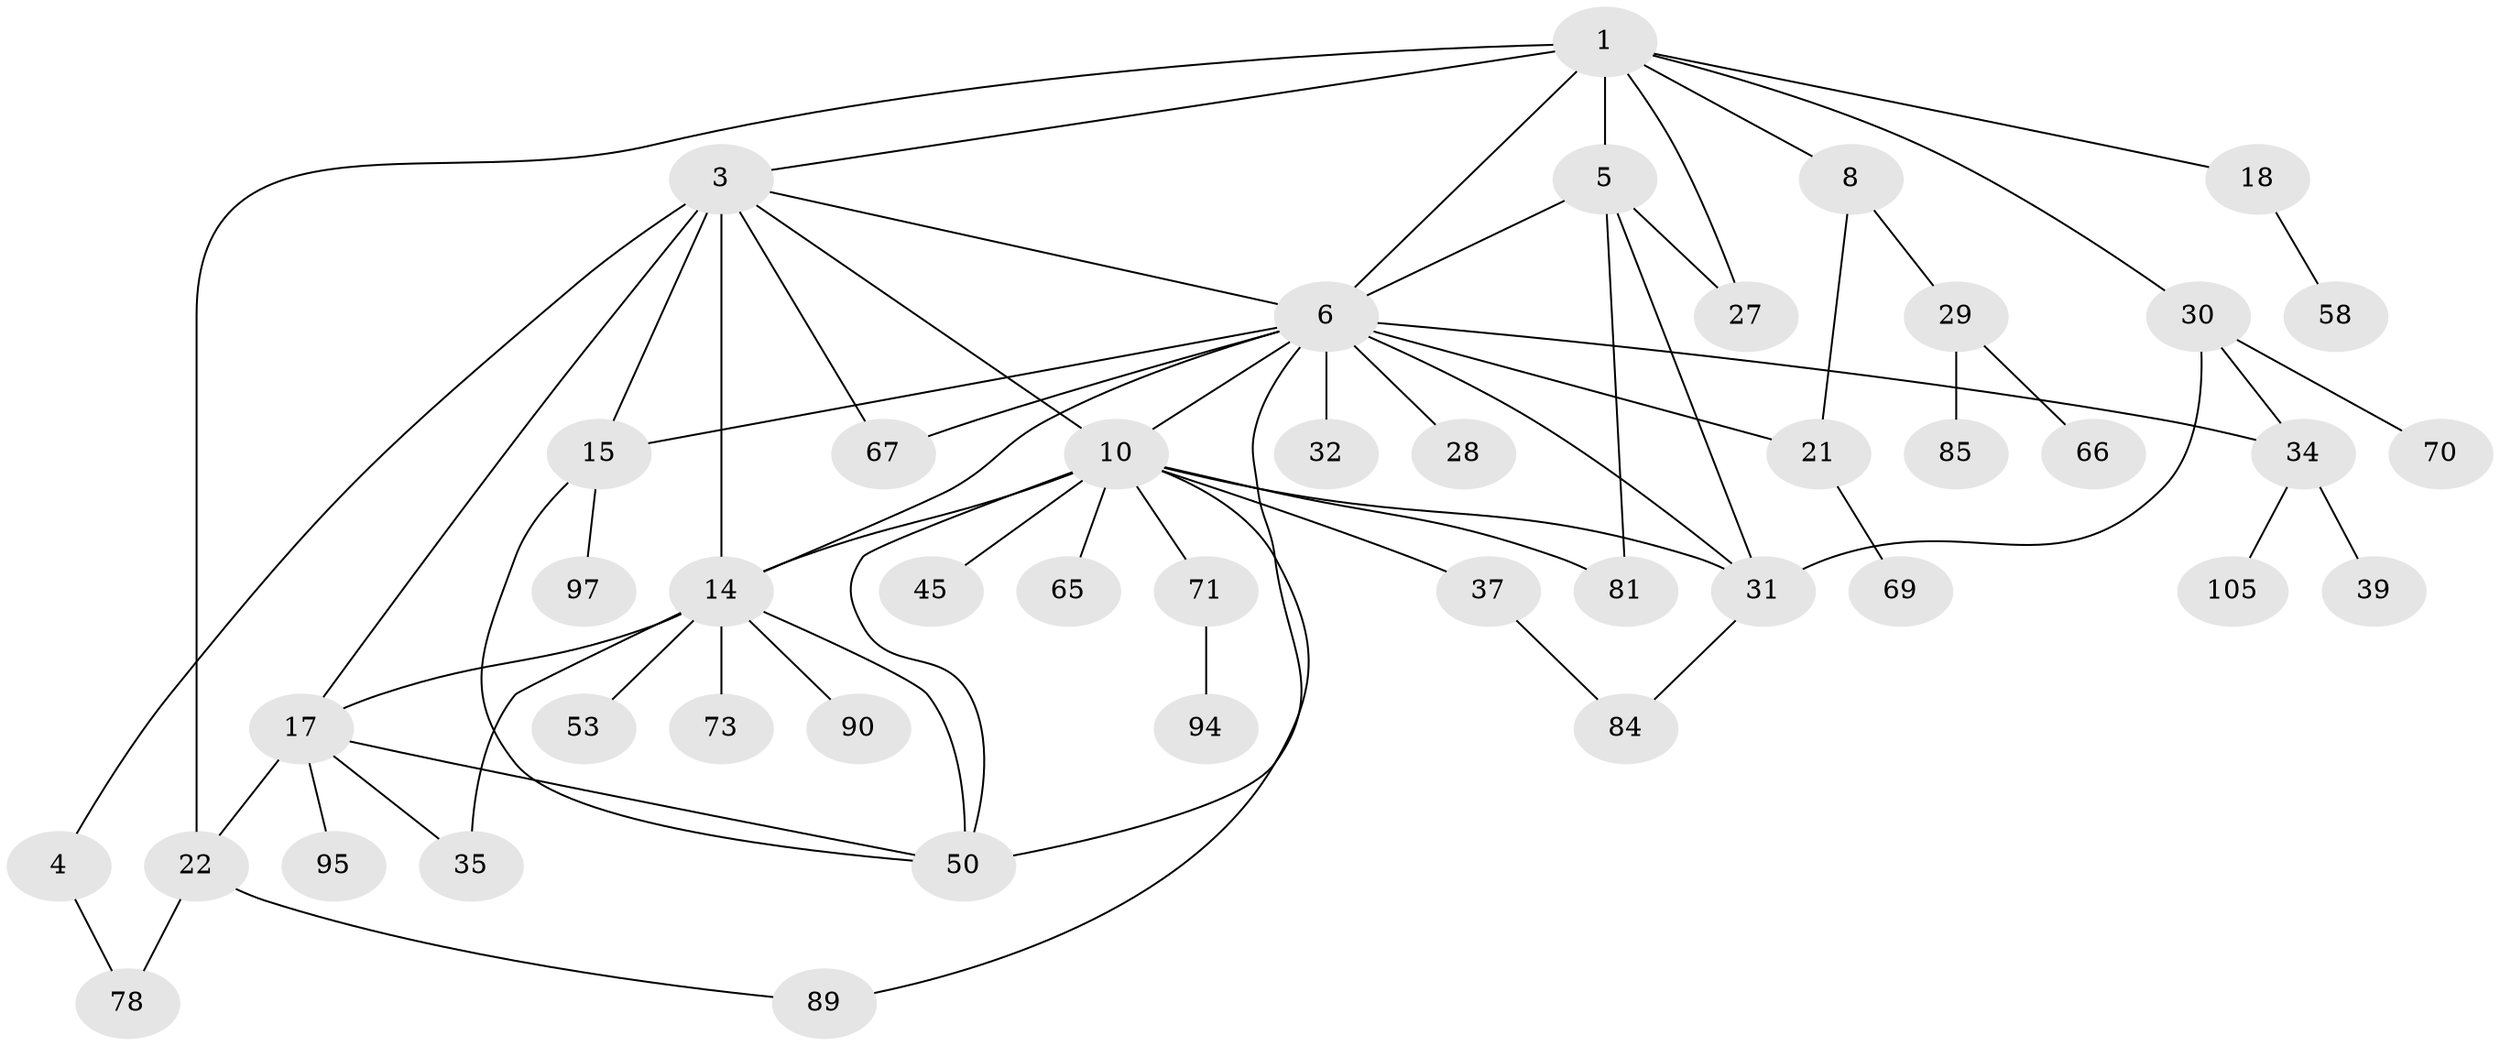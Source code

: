 // original degree distribution, {3: 0.1891891891891892, 8: 0.018018018018018018, 6: 0.018018018018018018, 2: 0.27927927927927926, 4: 0.14414414414414414, 7: 0.018018018018018018, 1: 0.3153153153153153, 5: 0.018018018018018018}
// Generated by graph-tools (version 1.1) at 2025/17/03/04/25 18:17:14]
// undirected, 44 vertices, 67 edges
graph export_dot {
graph [start="1"]
  node [color=gray90,style=filled];
  1 [super="+2"];
  3 [super="+40+36+99"];
  4 [super="+11"];
  5 [super="+7+47"];
  6 [super="+12+9+24+61"];
  8;
  10 [super="+13+20+42"];
  14 [super="+16+19"];
  15 [super="+62+87"];
  17 [super="+26+44+38"];
  18 [super="+63"];
  21 [super="+43"];
  22 [super="+23"];
  27;
  28;
  29 [super="+33+54"];
  30 [super="+88+52"];
  31 [super="+91+68"];
  32;
  34;
  35;
  37 [super="+72+82"];
  39 [super="+108"];
  45;
  50 [super="+106+51+93"];
  53 [super="+59+76"];
  58;
  65 [super="+86"];
  66;
  67;
  69;
  70;
  71 [super="+98"];
  73;
  78;
  81;
  84;
  85;
  89;
  90;
  94;
  95;
  97;
  105;
  1 -- 18;
  1 -- 27;
  1 -- 3;
  1 -- 5;
  1 -- 6 [weight=2];
  1 -- 8;
  1 -- 22;
  1 -- 30;
  3 -- 4;
  3 -- 67;
  3 -- 14 [weight=2];
  3 -- 10;
  3 -- 6;
  3 -- 17;
  3 -- 15;
  4 -- 78;
  5 -- 81;
  5 -- 27;
  5 -- 31;
  5 -- 6;
  6 -- 34;
  6 -- 50;
  6 -- 10;
  6 -- 14 [weight=2];
  6 -- 15;
  6 -- 28;
  6 -- 32;
  6 -- 21;
  6 -- 67;
  6 -- 31;
  8 -- 21;
  8 -- 29;
  10 -- 37;
  10 -- 45;
  10 -- 14;
  10 -- 89;
  10 -- 81;
  10 -- 65;
  10 -- 71;
  10 -- 31;
  10 -- 50;
  14 -- 17;
  14 -- 35;
  14 -- 73;
  14 -- 50;
  14 -- 53;
  14 -- 90;
  15 -- 97;
  15 -- 50;
  17 -- 35;
  17 -- 50;
  17 -- 22;
  17 -- 95;
  18 -- 58;
  21 -- 69;
  22 -- 89;
  22 -- 78;
  29 -- 85;
  29 -- 66;
  30 -- 34;
  30 -- 70;
  30 -- 31;
  31 -- 84;
  34 -- 39;
  34 -- 105;
  37 -- 84;
  71 -- 94;
}
